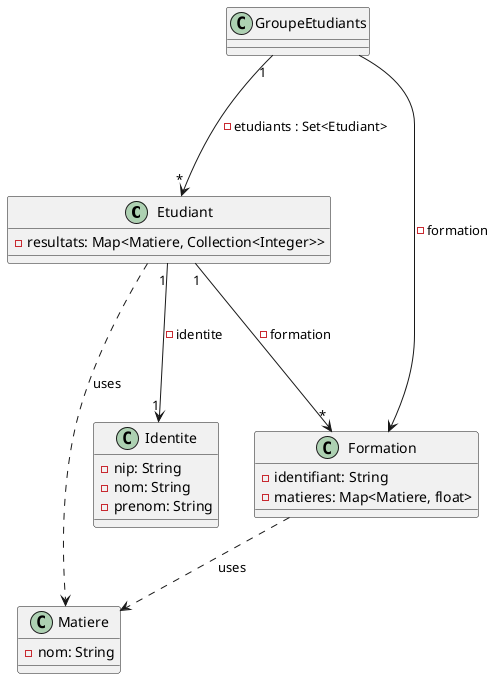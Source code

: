 @startuml

class Etudiant{
    - resultats: Map<Matiere, Collection<Integer>>
}
class Formation{
    - identifiant: String
    - matieres: Map<Matiere, float>
}
class Matiere{
    - nom: String
}
class Identite{
    - nip: String
    - nom: String
    - prenom: String
}
class GroupeEtudiants{
}

Etudiant "1"--->"1" Identite : -identite
Etudiant "1"--->"*" Formation : -formation

Etudiant ..> Matiere : uses
Formation ..> Matiere : uses

GroupeEtudiants "1"--->"*" Etudiant : -etudiants : Set<Etudiant>
GroupeEtudiants ---> Formation : -formation

@enduml